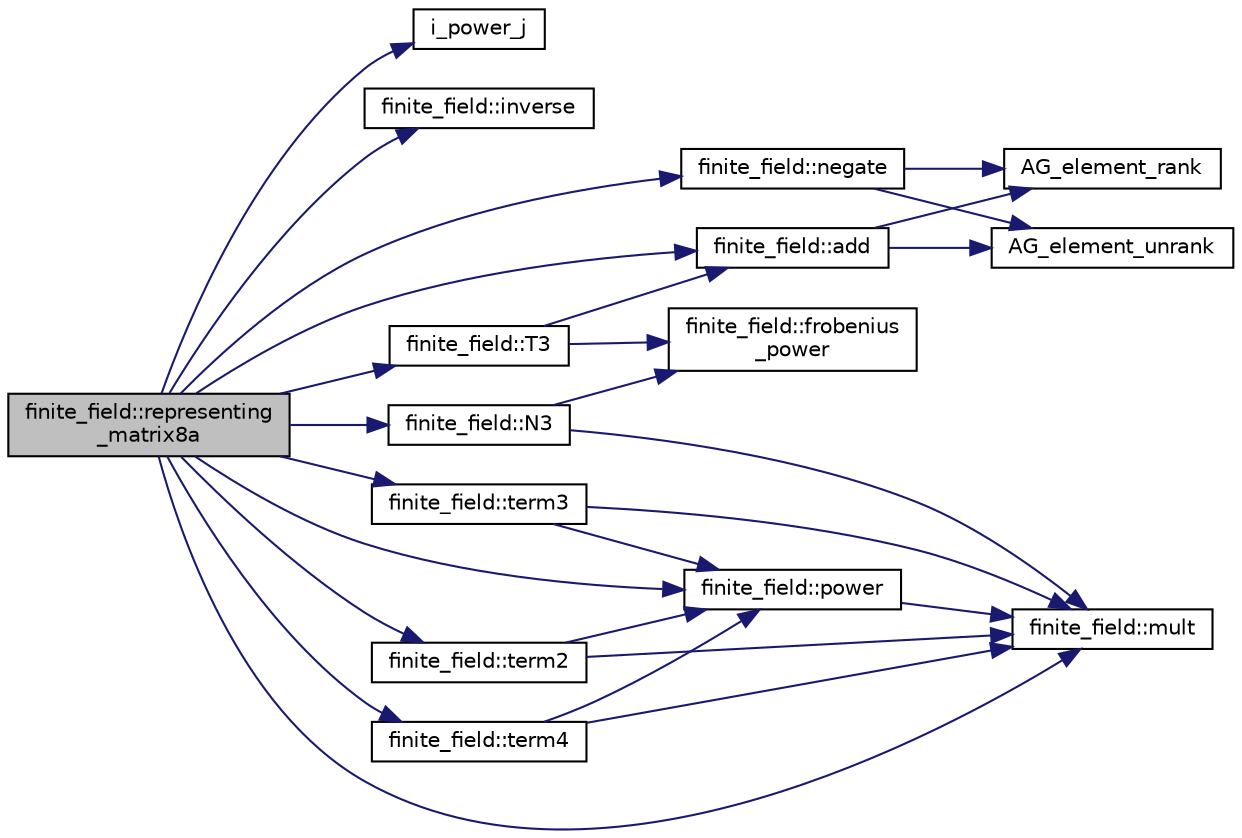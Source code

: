 digraph "finite_field::representing_matrix8a"
{
  edge [fontname="Helvetica",fontsize="10",labelfontname="Helvetica",labelfontsize="10"];
  node [fontname="Helvetica",fontsize="10",shape=record];
  rankdir="LR";
  Node17655 [label="finite_field::representing\l_matrix8a",height=0.2,width=0.4,color="black", fillcolor="grey75", style="filled", fontcolor="black"];
  Node17655 -> Node17656 [color="midnightblue",fontsize="10",style="solid",fontname="Helvetica"];
  Node17656 [label="i_power_j",height=0.2,width=0.4,color="black", fillcolor="white", style="filled",URL="$de/dc5/algebra__and__number__theory_8h.html#a39b321523e8957d701618bb5cac542b5"];
  Node17655 -> Node17657 [color="midnightblue",fontsize="10",style="solid",fontname="Helvetica"];
  Node17657 [label="finite_field::inverse",height=0.2,width=0.4,color="black", fillcolor="white", style="filled",URL="$df/d5a/classfinite__field.html#a69f2a12c01e70b7ce2d115c5221c9cdd"];
  Node17655 -> Node17658 [color="midnightblue",fontsize="10",style="solid",fontname="Helvetica"];
  Node17658 [label="finite_field::add",height=0.2,width=0.4,color="black", fillcolor="white", style="filled",URL="$df/d5a/classfinite__field.html#a8f12328a27500f3c7be0c849ebbc9d14"];
  Node17658 -> Node17659 [color="midnightblue",fontsize="10",style="solid",fontname="Helvetica"];
  Node17659 [label="AG_element_unrank",height=0.2,width=0.4,color="black", fillcolor="white", style="filled",URL="$d4/d67/geometry_8h.html#a4a33b86c87b2879b97cfa1327abe2885"];
  Node17658 -> Node17660 [color="midnightblue",fontsize="10",style="solid",fontname="Helvetica"];
  Node17660 [label="AG_element_rank",height=0.2,width=0.4,color="black", fillcolor="white", style="filled",URL="$d4/d67/geometry_8h.html#ab2ac908d07dd8038fd996e26bdc75c17"];
  Node17655 -> Node17661 [color="midnightblue",fontsize="10",style="solid",fontname="Helvetica"];
  Node17661 [label="finite_field::T3",height=0.2,width=0.4,color="black", fillcolor="white", style="filled",URL="$df/d5a/classfinite__field.html#a463977c31334b52c78957f56076ba595"];
  Node17661 -> Node17662 [color="midnightblue",fontsize="10",style="solid",fontname="Helvetica"];
  Node17662 [label="finite_field::frobenius\l_power",height=0.2,width=0.4,color="black", fillcolor="white", style="filled",URL="$df/d5a/classfinite__field.html#aec23e43aaefc0ed601cdfa3139496a92"];
  Node17661 -> Node17658 [color="midnightblue",fontsize="10",style="solid",fontname="Helvetica"];
  Node17655 -> Node17663 [color="midnightblue",fontsize="10",style="solid",fontname="Helvetica"];
  Node17663 [label="finite_field::power",height=0.2,width=0.4,color="black", fillcolor="white", style="filled",URL="$df/d5a/classfinite__field.html#a0437871b8f775f0b2d589188d9ad7e61"];
  Node17663 -> Node17664 [color="midnightblue",fontsize="10",style="solid",fontname="Helvetica"];
  Node17664 [label="finite_field::mult",height=0.2,width=0.4,color="black", fillcolor="white", style="filled",URL="$df/d5a/classfinite__field.html#a24fb5917aa6d4d656fd855b7f44a13b0"];
  Node17655 -> Node17665 [color="midnightblue",fontsize="10",style="solid",fontname="Helvetica"];
  Node17665 [label="finite_field::negate",height=0.2,width=0.4,color="black", fillcolor="white", style="filled",URL="$df/d5a/classfinite__field.html#aa9d798298f25d4a9262b5bc5f1733e31"];
  Node17665 -> Node17659 [color="midnightblue",fontsize="10",style="solid",fontname="Helvetica"];
  Node17665 -> Node17660 [color="midnightblue",fontsize="10",style="solid",fontname="Helvetica"];
  Node17655 -> Node17666 [color="midnightblue",fontsize="10",style="solid",fontname="Helvetica"];
  Node17666 [label="finite_field::N3",height=0.2,width=0.4,color="black", fillcolor="white", style="filled",URL="$df/d5a/classfinite__field.html#aa7c17cc55492ee6fd76ef0201d8dc200"];
  Node17666 -> Node17662 [color="midnightblue",fontsize="10",style="solid",fontname="Helvetica"];
  Node17666 -> Node17664 [color="midnightblue",fontsize="10",style="solid",fontname="Helvetica"];
  Node17655 -> Node17667 [color="midnightblue",fontsize="10",style="solid",fontname="Helvetica"];
  Node17667 [label="finite_field::term3",height=0.2,width=0.4,color="black", fillcolor="white", style="filled",URL="$df/d5a/classfinite__field.html#a15b3f6cc7155b8698b17575e7f46bbfa"];
  Node17667 -> Node17664 [color="midnightblue",fontsize="10",style="solid",fontname="Helvetica"];
  Node17667 -> Node17663 [color="midnightblue",fontsize="10",style="solid",fontname="Helvetica"];
  Node17655 -> Node17668 [color="midnightblue",fontsize="10",style="solid",fontname="Helvetica"];
  Node17668 [label="finite_field::term2",height=0.2,width=0.4,color="black", fillcolor="white", style="filled",URL="$df/d5a/classfinite__field.html#a2c1e3a9c6f76afaeffb73221f0a1d1df"];
  Node17668 -> Node17664 [color="midnightblue",fontsize="10",style="solid",fontname="Helvetica"];
  Node17668 -> Node17663 [color="midnightblue",fontsize="10",style="solid",fontname="Helvetica"];
  Node17655 -> Node17664 [color="midnightblue",fontsize="10",style="solid",fontname="Helvetica"];
  Node17655 -> Node17669 [color="midnightblue",fontsize="10",style="solid",fontname="Helvetica"];
  Node17669 [label="finite_field::term4",height=0.2,width=0.4,color="black", fillcolor="white", style="filled",URL="$df/d5a/classfinite__field.html#a9f617fca5206785eb642758c66185ca2"];
  Node17669 -> Node17664 [color="midnightblue",fontsize="10",style="solid",fontname="Helvetica"];
  Node17669 -> Node17663 [color="midnightblue",fontsize="10",style="solid",fontname="Helvetica"];
}
